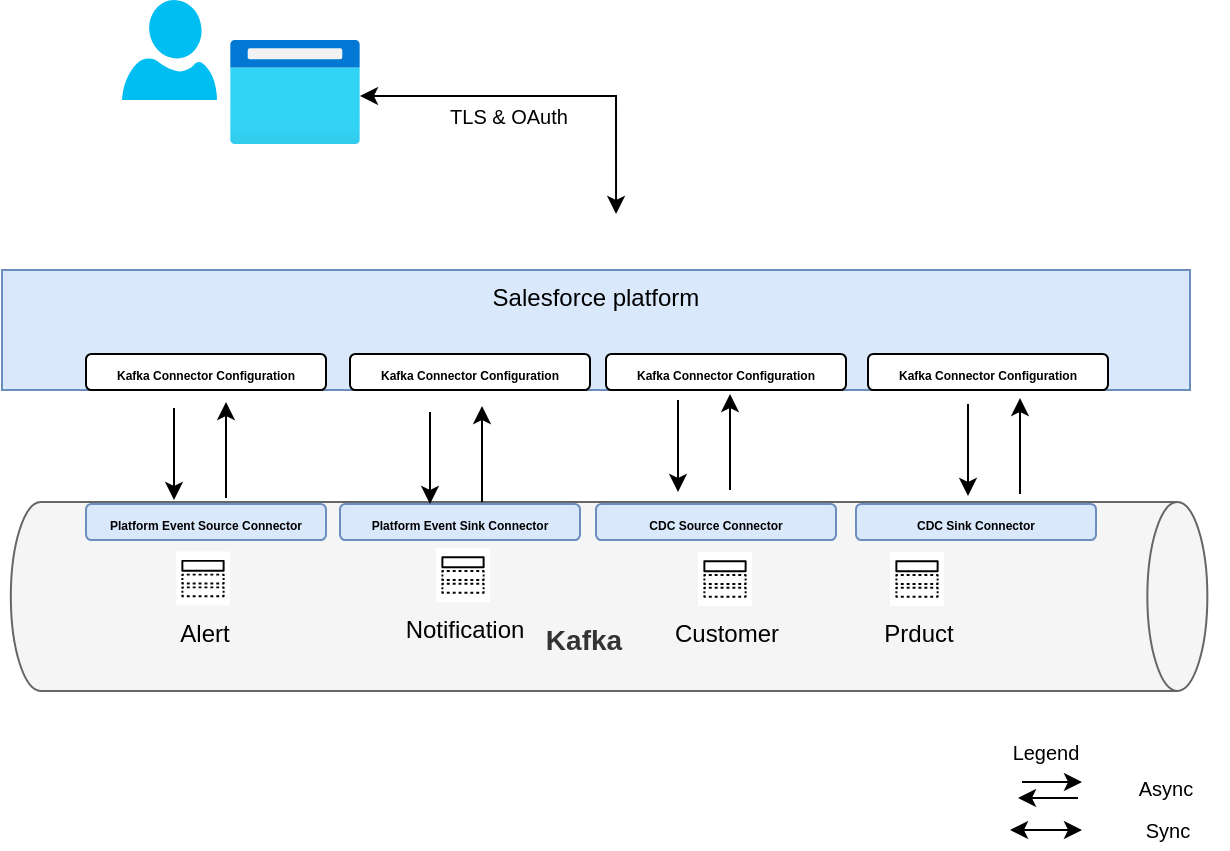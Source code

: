 <mxfile version="20.5.1" type="github">
  <diagram id="4_XCW6oBCm1cpU5HytLm" name="Page-1">
    <mxGraphModel dx="782" dy="392" grid="1" gridSize="3" guides="1" tooltips="1" connect="1" arrows="1" fold="1" page="1" pageScale="1" pageWidth="1600" pageHeight="900" math="0" shadow="0">
      <root>
        <mxCell id="0" />
        <mxCell id="1" parent="0" />
        <mxCell id="z-evEIbB-mycxp6DsX3G-33" value="" style="verticalLabelPosition=bottom;html=1;verticalAlign=top;align=center;strokeColor=none;fillColor=#00BEF2;shape=mxgraph.azure.user;" parent="1" vertex="1">
          <mxGeometry x="462" y="186" width="47.5" height="50" as="geometry" />
        </mxCell>
        <mxCell id="z-evEIbB-mycxp6DsX3G-34" value="" style="aspect=fixed;html=1;points=[];align=center;image;fontSize=12;image=img/lib/azure2/general/Browser.svg;" parent="1" vertex="1">
          <mxGeometry x="516" y="206" width="65" height="52" as="geometry" />
        </mxCell>
        <mxCell id="cr2bw7VEWZrKkW5rvbbm-2" value="" style="endArrow=classic;startArrow=classic;html=1;rounded=0;entryX=0.556;entryY=0.149;entryDx=0;entryDy=0;entryPerimeter=0;exitX=0.96;exitY=0.7;exitDx=0;exitDy=0;exitPerimeter=0;edgeStyle=orthogonalEdgeStyle;" parent="1" edge="1">
          <mxGeometry width="50" height="50" relative="1" as="geometry">
            <mxPoint x="581.0" y="234.0" as="sourcePoint" />
            <mxPoint x="709.032" y="292.986" as="targetPoint" />
            <Array as="points">
              <mxPoint x="709" y="234" />
            </Array>
          </mxGeometry>
        </mxCell>
        <mxCell id="8oqUEQ3o3fASRwjpLCxz-61" value="TLS &amp;amp; OAuth" style="edgeLabel;html=1;align=center;verticalAlign=middle;resizable=0;points=[];fontSize=10;" parent="cr2bw7VEWZrKkW5rvbbm-2" vertex="1" connectable="0">
          <mxGeometry x="-0.225" y="1" relative="1" as="geometry">
            <mxPoint x="1" y="11" as="offset" />
          </mxGeometry>
        </mxCell>
        <mxCell id="z-evEIbB-mycxp6DsX3G-1" value="&lt;div style=&quot;font-size: 14px;&quot;&gt;&lt;blockquote style=&quot;font-size: 14px;&quot;&gt;Kafka&lt;/blockquote&gt;&lt;/div&gt;" style="shape=cylinder3;whiteSpace=wrap;html=1;boundedLbl=1;backgroundOutline=1;size=15;rotation=90;fillColor=#f5f5f5;fontColor=#333333;strokeColor=#666666;align=center;verticalAlign=bottom;horizontal=0;fontStyle=1;fontSize=14;" parent="1" vertex="1">
          <mxGeometry x="658.33" y="185.14" width="94.43" height="598.27" as="geometry" />
        </mxCell>
        <mxCell id="z-evEIbB-mycxp6DsX3G-31" value="Notification" style="sketch=0;outlineConnect=0;dashed=0;verticalLabelPosition=bottom;verticalAlign=top;align=center;html=1;fontSize=12;fontStyle=0;aspect=fixed;shape=mxgraph.aws4.resourceIcon;resIcon=mxgraph.aws4.topic;" parent="1" vertex="1">
          <mxGeometry x="619" y="460" width="27" height="27" as="geometry" />
        </mxCell>
        <mxCell id="8oqUEQ3o3fASRwjpLCxz-5" value="Customer" style="sketch=0;outlineConnect=0;dashed=0;verticalLabelPosition=bottom;verticalAlign=top;align=center;html=1;fontSize=12;fontStyle=0;aspect=fixed;shape=mxgraph.aws4.resourceIcon;resIcon=mxgraph.aws4.topic;" parent="1" vertex="1">
          <mxGeometry x="750" y="462" width="27" height="27" as="geometry" />
        </mxCell>
        <mxCell id="8oqUEQ3o3fASRwjpLCxz-6" value="Prduct" style="sketch=0;outlineConnect=0;dashed=0;verticalLabelPosition=bottom;verticalAlign=top;align=center;html=1;fontSize=12;fontStyle=0;aspect=fixed;shape=mxgraph.aws4.resourceIcon;resIcon=mxgraph.aws4.topic;" parent="1" vertex="1">
          <mxGeometry x="846" y="462" width="27" height="27" as="geometry" />
        </mxCell>
        <mxCell id="8oqUEQ3o3fASRwjpLCxz-62" value="Alert" style="sketch=0;outlineConnect=0;dashed=0;verticalLabelPosition=bottom;verticalAlign=top;align=center;html=1;fontSize=12;fontStyle=0;aspect=fixed;shape=mxgraph.aws4.resourceIcon;resIcon=mxgraph.aws4.topic;" parent="1" vertex="1">
          <mxGeometry x="489" y="461.77" width="27" height="27" as="geometry" />
        </mxCell>
        <mxCell id="8oqUEQ3o3fASRwjpLCxz-79" value="" style="endArrow=classic;html=1;rounded=0;fontSize=10;entryX=0.5;entryY=0;entryDx=0;entryDy=0;" parent="1" edge="1">
          <mxGeometry width="50" height="50" relative="1" as="geometry">
            <mxPoint x="740" y="386" as="sourcePoint" />
            <mxPoint x="740" y="432" as="targetPoint" />
          </mxGeometry>
        </mxCell>
        <mxCell id="8oqUEQ3o3fASRwjpLCxz-80" value="" style="endArrow=classic;html=1;rounded=0;fontSize=10;entryX=0.75;entryY=1;entryDx=0;entryDy=0;" parent="1" edge="1">
          <mxGeometry width="50" height="50" relative="1" as="geometry">
            <mxPoint x="766" y="431" as="sourcePoint" />
            <mxPoint x="766" y="383" as="targetPoint" />
          </mxGeometry>
        </mxCell>
        <mxCell id="8oqUEQ3o3fASRwjpLCxz-82" value="" style="endArrow=classic;html=1;rounded=0;fontSize=10;" parent="1" edge="1">
          <mxGeometry width="50" height="50" relative="1" as="geometry">
            <mxPoint x="912" y="577" as="sourcePoint" />
            <mxPoint x="942" y="577" as="targetPoint" />
          </mxGeometry>
        </mxCell>
        <mxCell id="8oqUEQ3o3fASRwjpLCxz-83" value="" style="endArrow=classic;html=1;rounded=0;fontSize=10;" parent="1" edge="1">
          <mxGeometry width="50" height="50" relative="1" as="geometry">
            <mxPoint x="940" y="585" as="sourcePoint" />
            <mxPoint x="910" y="585" as="targetPoint" />
          </mxGeometry>
        </mxCell>
        <mxCell id="8oqUEQ3o3fASRwjpLCxz-84" value="" style="endArrow=classic;startArrow=classic;html=1;rounded=0;fontSize=10;" parent="1" edge="1">
          <mxGeometry width="50" height="50" relative="1" as="geometry">
            <mxPoint x="906" y="601" as="sourcePoint" />
            <mxPoint x="942" y="601" as="targetPoint" />
          </mxGeometry>
        </mxCell>
        <mxCell id="8oqUEQ3o3fASRwjpLCxz-85" value="Async" style="text;html=1;strokeColor=none;fillColor=none;align=center;verticalAlign=middle;whiteSpace=wrap;rounded=0;fontSize=10;" parent="1" vertex="1">
          <mxGeometry x="954" y="571" width="60" height="18" as="geometry" />
        </mxCell>
        <mxCell id="8oqUEQ3o3fASRwjpLCxz-86" value="Sync" style="text;html=1;strokeColor=none;fillColor=none;align=center;verticalAlign=middle;whiteSpace=wrap;rounded=0;fontSize=10;" parent="1" vertex="1">
          <mxGeometry x="955" y="592" width="60" height="18" as="geometry" />
        </mxCell>
        <mxCell id="8oqUEQ3o3fASRwjpLCxz-87" value="Legend" style="text;html=1;strokeColor=none;fillColor=none;align=center;verticalAlign=middle;whiteSpace=wrap;rounded=0;fontSize=10;" parent="1" vertex="1">
          <mxGeometry x="894" y="553" width="60" height="18" as="geometry" />
        </mxCell>
        <mxCell id="W5X7Oo440Hwi2OhU04SU-1" value="Salesforce platform" style="rounded=0;whiteSpace=wrap;html=1;fillColor=#dae8fc;strokeColor=#6c8ebf;verticalAlign=top;" parent="1" vertex="1">
          <mxGeometry x="402" y="321" width="594" height="60" as="geometry" />
        </mxCell>
        <mxCell id="W5X7Oo440Hwi2OhU04SU-5" value="&lt;div style=&quot;font-size: 11px;&quot;&gt;&lt;font style=&quot;font-size: 6px;&quot;&gt;&lt;b&gt;Platform Event Source Connector&lt;/b&gt;&lt;br&gt;&lt;/font&gt;&lt;/div&gt;" style="rounded=1;whiteSpace=wrap;html=1;fillColor=#dae8fc;strokeColor=#6c8ebf;" parent="1" vertex="1">
          <mxGeometry x="444" y="438" width="120" height="18" as="geometry" />
        </mxCell>
        <mxCell id="W5X7Oo440Hwi2OhU04SU-6" value="&lt;div style=&quot;font-size: 11px;&quot;&gt;&lt;font style=&quot;font-size: 6px;&quot;&gt;&lt;b&gt;Platform Event Sink Connector&lt;/b&gt;&lt;br&gt;&lt;/font&gt;&lt;/div&gt;" style="rounded=1;whiteSpace=wrap;html=1;fillColor=#dae8fc;strokeColor=#6c8ebf;" parent="1" vertex="1">
          <mxGeometry x="571" y="438" width="120" height="18" as="geometry" />
        </mxCell>
        <mxCell id="W5X7Oo440Hwi2OhU04SU-7" value="&lt;div style=&quot;font-size: 11px;&quot;&gt;&lt;font style=&quot;font-size: 6px;&quot;&gt;&lt;b&gt;CDC Source Connector&lt;/b&gt;&lt;br&gt;&lt;/font&gt;&lt;/div&gt;" style="rounded=1;whiteSpace=wrap;html=1;fillColor=#dae8fc;strokeColor=#6c8ebf;" parent="1" vertex="1">
          <mxGeometry x="699" y="438" width="120" height="18" as="geometry" />
        </mxCell>
        <mxCell id="W5X7Oo440Hwi2OhU04SU-8" value="&lt;div style=&quot;font-size: 11px;&quot;&gt;&lt;font style=&quot;font-size: 6px;&quot;&gt;&lt;b&gt;CDC Sink Connector&lt;/b&gt;&lt;br&gt;&lt;/font&gt;&lt;/div&gt;" style="rounded=1;whiteSpace=wrap;html=1;fillColor=#dae8fc;strokeColor=#6c8ebf;" parent="1" vertex="1">
          <mxGeometry x="829" y="438" width="120" height="18" as="geometry" />
        </mxCell>
        <mxCell id="W5X7Oo440Hwi2OhU04SU-13" value="&lt;div style=&quot;font-size: 11px;&quot;&gt;&lt;font style=&quot;font-size: 6px;&quot;&gt;&lt;b&gt;Kafka Connector Configuration &lt;br&gt;&lt;/b&gt;&lt;/font&gt;&lt;/div&gt;" style="rounded=1;whiteSpace=wrap;html=1;" parent="1" vertex="1">
          <mxGeometry x="444" y="363" width="120" height="18" as="geometry" />
        </mxCell>
        <mxCell id="W5X7Oo440Hwi2OhU04SU-17" value="&lt;font style=&quot;font-size: 6px;&quot;&gt;&lt;b&gt;Kafka Connector Configuration&lt;/b&gt;&lt;/font&gt;" style="rounded=1;whiteSpace=wrap;html=1;" parent="1" vertex="1">
          <mxGeometry x="576" y="363" width="120" height="18" as="geometry" />
        </mxCell>
        <mxCell id="W5X7Oo440Hwi2OhU04SU-18" value="&lt;font style=&quot;font-size: 6px;&quot;&gt;&lt;b&gt;Kafka Connector Configuration&lt;/b&gt;&lt;/font&gt;" style="rounded=1;whiteSpace=wrap;html=1;" parent="1" vertex="1">
          <mxGeometry x="704" y="363" width="120" height="18" as="geometry" />
        </mxCell>
        <mxCell id="W5X7Oo440Hwi2OhU04SU-19" value="&lt;font style=&quot;font-size: 6px;&quot;&gt;&lt;b&gt;Kafka Connector Configuration&lt;/b&gt;&lt;/font&gt;" style="rounded=1;whiteSpace=wrap;html=1;" parent="1" vertex="1">
          <mxGeometry x="835" y="363" width="120" height="18" as="geometry" />
        </mxCell>
        <mxCell id="W5X7Oo440Hwi2OhU04SU-20" value="" style="endArrow=classic;html=1;rounded=0;fontSize=10;entryX=0.5;entryY=0;entryDx=0;entryDy=0;" parent="1" edge="1">
          <mxGeometry width="50" height="50" relative="1" as="geometry">
            <mxPoint x="885" y="388" as="sourcePoint" />
            <mxPoint x="885" y="434" as="targetPoint" />
          </mxGeometry>
        </mxCell>
        <mxCell id="W5X7Oo440Hwi2OhU04SU-21" value="" style="endArrow=classic;html=1;rounded=0;fontSize=10;entryX=0.75;entryY=1;entryDx=0;entryDy=0;" parent="1" edge="1">
          <mxGeometry width="50" height="50" relative="1" as="geometry">
            <mxPoint x="911" y="433" as="sourcePoint" />
            <mxPoint x="911" y="385" as="targetPoint" />
          </mxGeometry>
        </mxCell>
        <mxCell id="W5X7Oo440Hwi2OhU04SU-22" value="" style="endArrow=classic;html=1;rounded=0;fontSize=10;entryX=0.5;entryY=0;entryDx=0;entryDy=0;" parent="1" edge="1">
          <mxGeometry width="50" height="50" relative="1" as="geometry">
            <mxPoint x="616" y="392" as="sourcePoint" />
            <mxPoint x="616" y="438" as="targetPoint" />
          </mxGeometry>
        </mxCell>
        <mxCell id="W5X7Oo440Hwi2OhU04SU-23" value="" style="endArrow=classic;html=1;rounded=0;fontSize=10;entryX=0.75;entryY=1;entryDx=0;entryDy=0;" parent="1" edge="1">
          <mxGeometry width="50" height="50" relative="1" as="geometry">
            <mxPoint x="642" y="437" as="sourcePoint" />
            <mxPoint x="642" y="389" as="targetPoint" />
          </mxGeometry>
        </mxCell>
        <mxCell id="W5X7Oo440Hwi2OhU04SU-24" value="" style="endArrow=classic;html=1;rounded=0;fontSize=10;entryX=0.5;entryY=0;entryDx=0;entryDy=0;" parent="1" edge="1">
          <mxGeometry width="50" height="50" relative="1" as="geometry">
            <mxPoint x="488" y="390" as="sourcePoint" />
            <mxPoint x="488" y="436" as="targetPoint" />
          </mxGeometry>
        </mxCell>
        <mxCell id="W5X7Oo440Hwi2OhU04SU-25" value="" style="endArrow=classic;html=1;rounded=0;fontSize=10;entryX=0.75;entryY=1;entryDx=0;entryDy=0;" parent="1" edge="1">
          <mxGeometry width="50" height="50" relative="1" as="geometry">
            <mxPoint x="514" y="435" as="sourcePoint" />
            <mxPoint x="514" y="387" as="targetPoint" />
          </mxGeometry>
        </mxCell>
      </root>
    </mxGraphModel>
  </diagram>
</mxfile>
